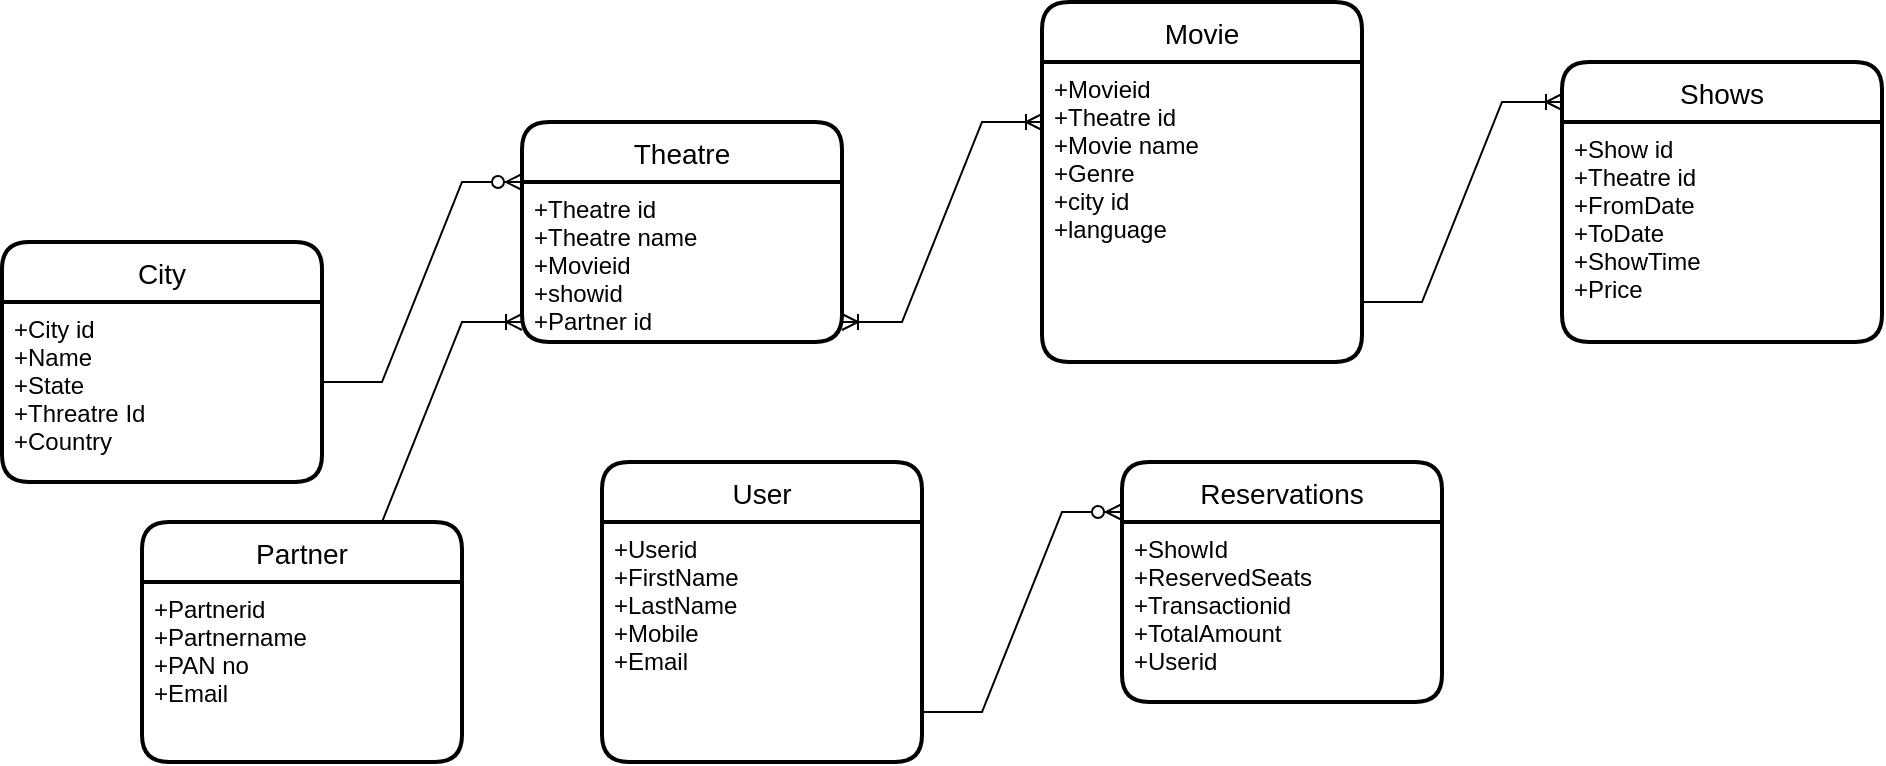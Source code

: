 <mxfile version="20.4.1" type="device"><diagram id="K42VsJZy-cf0orXf7meP" name="Page-1"><mxGraphModel dx="992" dy="579" grid="1" gridSize="10" guides="1" tooltips="1" connect="1" arrows="1" fold="1" page="1" pageScale="1" pageWidth="1100" pageHeight="850" math="0" shadow="0"><root><mxCell id="0"/><mxCell id="1" parent="0"/><mxCell id="T91iIoFm7wjbyiCjX_8X-4" value="City" style="swimlane;childLayout=stackLayout;horizontal=1;startSize=30;horizontalStack=0;rounded=1;fontSize=14;fontStyle=0;strokeWidth=2;resizeParent=0;resizeLast=1;shadow=0;dashed=0;align=center;" parent="1" vertex="1"><mxGeometry x="70" y="230" width="160" height="120" as="geometry"/></mxCell><mxCell id="T91iIoFm7wjbyiCjX_8X-5" value="+City id&#10;+Name&#10;+State&#10;+Threatre Id&#10;+Country" style="align=left;strokeColor=none;fillColor=none;spacingLeft=4;fontSize=12;verticalAlign=top;resizable=0;rotatable=0;part=1;" parent="T91iIoFm7wjbyiCjX_8X-4" vertex="1"><mxGeometry y="30" width="160" height="90" as="geometry"/></mxCell><mxCell id="T91iIoFm7wjbyiCjX_8X-6" value="Theatre" style="swimlane;childLayout=stackLayout;horizontal=1;startSize=30;horizontalStack=0;rounded=1;fontSize=14;fontStyle=0;strokeWidth=2;resizeParent=0;resizeLast=1;shadow=0;dashed=0;align=center;" parent="1" vertex="1"><mxGeometry x="330" y="170" width="160" height="110" as="geometry"/></mxCell><mxCell id="T91iIoFm7wjbyiCjX_8X-7" value="+Theatre id&#10;+Theatre name&#10;+Movieid&#10;+showid&#10;+Partner id&#10;&#10;&#10;" style="align=left;strokeColor=none;fillColor=none;spacingLeft=4;fontSize=12;verticalAlign=top;resizable=0;rotatable=0;part=1;" parent="T91iIoFm7wjbyiCjX_8X-6" vertex="1"><mxGeometry y="30" width="160" height="80" as="geometry"/></mxCell><mxCell id="T91iIoFm7wjbyiCjX_8X-9" value="Movie" style="swimlane;childLayout=stackLayout;horizontal=1;startSize=30;horizontalStack=0;rounded=1;fontSize=14;fontStyle=0;strokeWidth=2;resizeParent=0;resizeLast=1;shadow=0;dashed=0;align=center;" parent="1" vertex="1"><mxGeometry x="590" y="110" width="160" height="180" as="geometry"/></mxCell><mxCell id="T91iIoFm7wjbyiCjX_8X-10" value="+Movieid&#10;+Theatre id&#10;+Movie name&#10;+Genre&#10;+city id&#10;+language " style="align=left;strokeColor=none;fillColor=none;spacingLeft=4;fontSize=12;verticalAlign=top;resizable=0;rotatable=0;part=1;" parent="T91iIoFm7wjbyiCjX_8X-9" vertex="1"><mxGeometry y="30" width="160" height="150" as="geometry"/></mxCell><mxCell id="T91iIoFm7wjbyiCjX_8X-11" value="Shows" style="swimlane;childLayout=stackLayout;horizontal=1;startSize=30;horizontalStack=0;rounded=1;fontSize=14;fontStyle=0;strokeWidth=2;resizeParent=0;resizeLast=1;shadow=0;dashed=0;align=center;" parent="1" vertex="1"><mxGeometry x="850" y="140" width="160" height="140" as="geometry"/></mxCell><mxCell id="T91iIoFm7wjbyiCjX_8X-12" value="+Show id&#10;+Theatre id&#10;+FromDate&#10;+ToDate&#10;+ShowTime&#10;+Price&#10;" style="align=left;strokeColor=none;fillColor=none;spacingLeft=4;fontSize=12;verticalAlign=top;resizable=0;rotatable=0;part=1;" parent="T91iIoFm7wjbyiCjX_8X-11" vertex="1"><mxGeometry y="30" width="160" height="110" as="geometry"/></mxCell><mxCell id="T91iIoFm7wjbyiCjX_8X-14" value="Reservations" style="swimlane;childLayout=stackLayout;horizontal=1;startSize=30;horizontalStack=0;rounded=1;fontSize=14;fontStyle=0;strokeWidth=2;resizeParent=0;resizeLast=1;shadow=0;dashed=0;align=center;" parent="1" vertex="1"><mxGeometry x="630" y="340" width="160" height="120" as="geometry"/></mxCell><mxCell id="T91iIoFm7wjbyiCjX_8X-15" value="+ShowId&#10;+ReservedSeats&#10;+Transactionid&#10;+TotalAmount&#10;+Userid" style="align=left;strokeColor=none;fillColor=none;spacingLeft=4;fontSize=12;verticalAlign=top;resizable=0;rotatable=0;part=1;" parent="T91iIoFm7wjbyiCjX_8X-14" vertex="1"><mxGeometry y="30" width="160" height="90" as="geometry"/></mxCell><mxCell id="LGKwoILgxw1P2x6R0r3u-1" value="User" style="swimlane;childLayout=stackLayout;horizontal=1;startSize=30;horizontalStack=0;rounded=1;fontSize=14;fontStyle=0;strokeWidth=2;resizeParent=0;resizeLast=1;shadow=0;dashed=0;align=center;" vertex="1" parent="1"><mxGeometry x="370" y="340" width="160" height="150" as="geometry"/></mxCell><mxCell id="LGKwoILgxw1P2x6R0r3u-2" value="+Userid&#10;+FirstName&#10;+LastName&#10;+Mobile&#10;+Email&#10;" style="align=left;strokeColor=none;fillColor=none;spacingLeft=4;fontSize=12;verticalAlign=top;resizable=0;rotatable=0;part=1;" vertex="1" parent="LGKwoILgxw1P2x6R0r3u-1"><mxGeometry y="30" width="160" height="120" as="geometry"/></mxCell><mxCell id="LGKwoILgxw1P2x6R0r3u-6" value="Partner" style="swimlane;childLayout=stackLayout;horizontal=1;startSize=30;horizontalStack=0;rounded=1;fontSize=14;fontStyle=0;strokeWidth=2;resizeParent=0;resizeLast=1;shadow=0;dashed=0;align=center;" vertex="1" parent="1"><mxGeometry x="140" y="370" width="160" height="120" as="geometry"/></mxCell><mxCell id="LGKwoILgxw1P2x6R0r3u-7" value="+Partnerid&#10;+Partnername&#10;+PAN no&#10;+Email&#10;" style="align=left;strokeColor=none;fillColor=none;spacingLeft=4;fontSize=12;verticalAlign=top;resizable=0;rotatable=0;part=1;" vertex="1" parent="LGKwoILgxw1P2x6R0r3u-6"><mxGeometry y="30" width="160" height="90" as="geometry"/></mxCell><mxCell id="LGKwoILgxw1P2x6R0r3u-10" value="" style="edgeStyle=entityRelationEdgeStyle;fontSize=12;html=1;endArrow=ERzeroToMany;endFill=1;rounded=0;" edge="1" parent="1"><mxGeometry width="100" height="100" relative="1" as="geometry"><mxPoint x="230" y="300" as="sourcePoint"/><mxPoint x="330" y="200" as="targetPoint"/></mxGeometry></mxCell><mxCell id="LGKwoILgxw1P2x6R0r3u-11" value="" style="edgeStyle=entityRelationEdgeStyle;fontSize=12;html=1;endArrow=ERoneToMany;startArrow=ERoneToMany;rounded=0;" edge="1" parent="1"><mxGeometry width="100" height="100" relative="1" as="geometry"><mxPoint x="490" y="270" as="sourcePoint"/><mxPoint x="590" y="170" as="targetPoint"/></mxGeometry></mxCell><mxCell id="LGKwoILgxw1P2x6R0r3u-13" value="" style="edgeStyle=entityRelationEdgeStyle;fontSize=12;html=1;endArrow=ERoneToMany;rounded=0;" edge="1" parent="1"><mxGeometry width="100" height="100" relative="1" as="geometry"><mxPoint x="750" y="260" as="sourcePoint"/><mxPoint x="850" y="160" as="targetPoint"/></mxGeometry></mxCell><mxCell id="LGKwoILgxw1P2x6R0r3u-14" value="" style="edgeStyle=entityRelationEdgeStyle;fontSize=12;html=1;endArrow=ERzeroToMany;endFill=1;rounded=0;" edge="1" parent="1"><mxGeometry width="100" height="100" relative="1" as="geometry"><mxPoint x="530" y="465" as="sourcePoint"/><mxPoint x="630" y="365" as="targetPoint"/></mxGeometry></mxCell><mxCell id="LGKwoILgxw1P2x6R0r3u-15" value="" style="edgeStyle=entityRelationEdgeStyle;fontSize=12;html=1;endArrow=ERoneToMany;rounded=0;" edge="1" parent="1"><mxGeometry width="100" height="100" relative="1" as="geometry"><mxPoint x="230" y="370" as="sourcePoint"/><mxPoint x="330" y="270" as="targetPoint"/></mxGeometry></mxCell></root></mxGraphModel></diagram></mxfile>